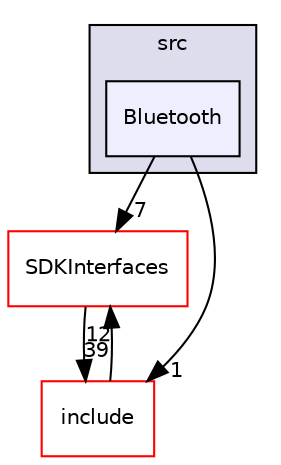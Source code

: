 digraph "/home/ANT.AMAZON.COM/womw/workplace/1.19_release/doxy/avs-device-sdk/AVSCommon/Utils/src/Bluetooth" {
  compound=true
  node [ fontsize="10", fontname="Helvetica"];
  edge [ labelfontsize="10", labelfontname="Helvetica"];
  subgraph clusterdir_93a54634d0ab52618b36b15672961616 {
    graph [ bgcolor="#ddddee", pencolor="black", label="src" fontname="Helvetica", fontsize="10", URL="dir_93a54634d0ab52618b36b15672961616.html"]
  dir_ab8b36955d0ef311249317f441b61763 [shape=box, label="Bluetooth", style="filled", fillcolor="#eeeeff", pencolor="black", URL="dir_ab8b36955d0ef311249317f441b61763.html"];
  }
  dir_97afc8111b754cf401b73024f872f45d [shape=box label="SDKInterfaces" fillcolor="white" style="filled" color="red" URL="dir_97afc8111b754cf401b73024f872f45d.html"];
  dir_957fc395b73dfe8b64ee3f74464f588a [shape=box label="include" fillcolor="white" style="filled" color="red" URL="dir_957fc395b73dfe8b64ee3f74464f588a.html"];
  dir_97afc8111b754cf401b73024f872f45d->dir_957fc395b73dfe8b64ee3f74464f588a [headlabel="39", labeldistance=1.5 headhref="dir_000018_000096.html"];
  dir_ab8b36955d0ef311249317f441b61763->dir_97afc8111b754cf401b73024f872f45d [headlabel="7", labeldistance=1.5 headhref="dir_000124_000018.html"];
  dir_ab8b36955d0ef311249317f441b61763->dir_957fc395b73dfe8b64ee3f74464f588a [headlabel="1", labeldistance=1.5 headhref="dir_000124_000096.html"];
  dir_957fc395b73dfe8b64ee3f74464f588a->dir_97afc8111b754cf401b73024f872f45d [headlabel="12", labeldistance=1.5 headhref="dir_000096_000018.html"];
}
